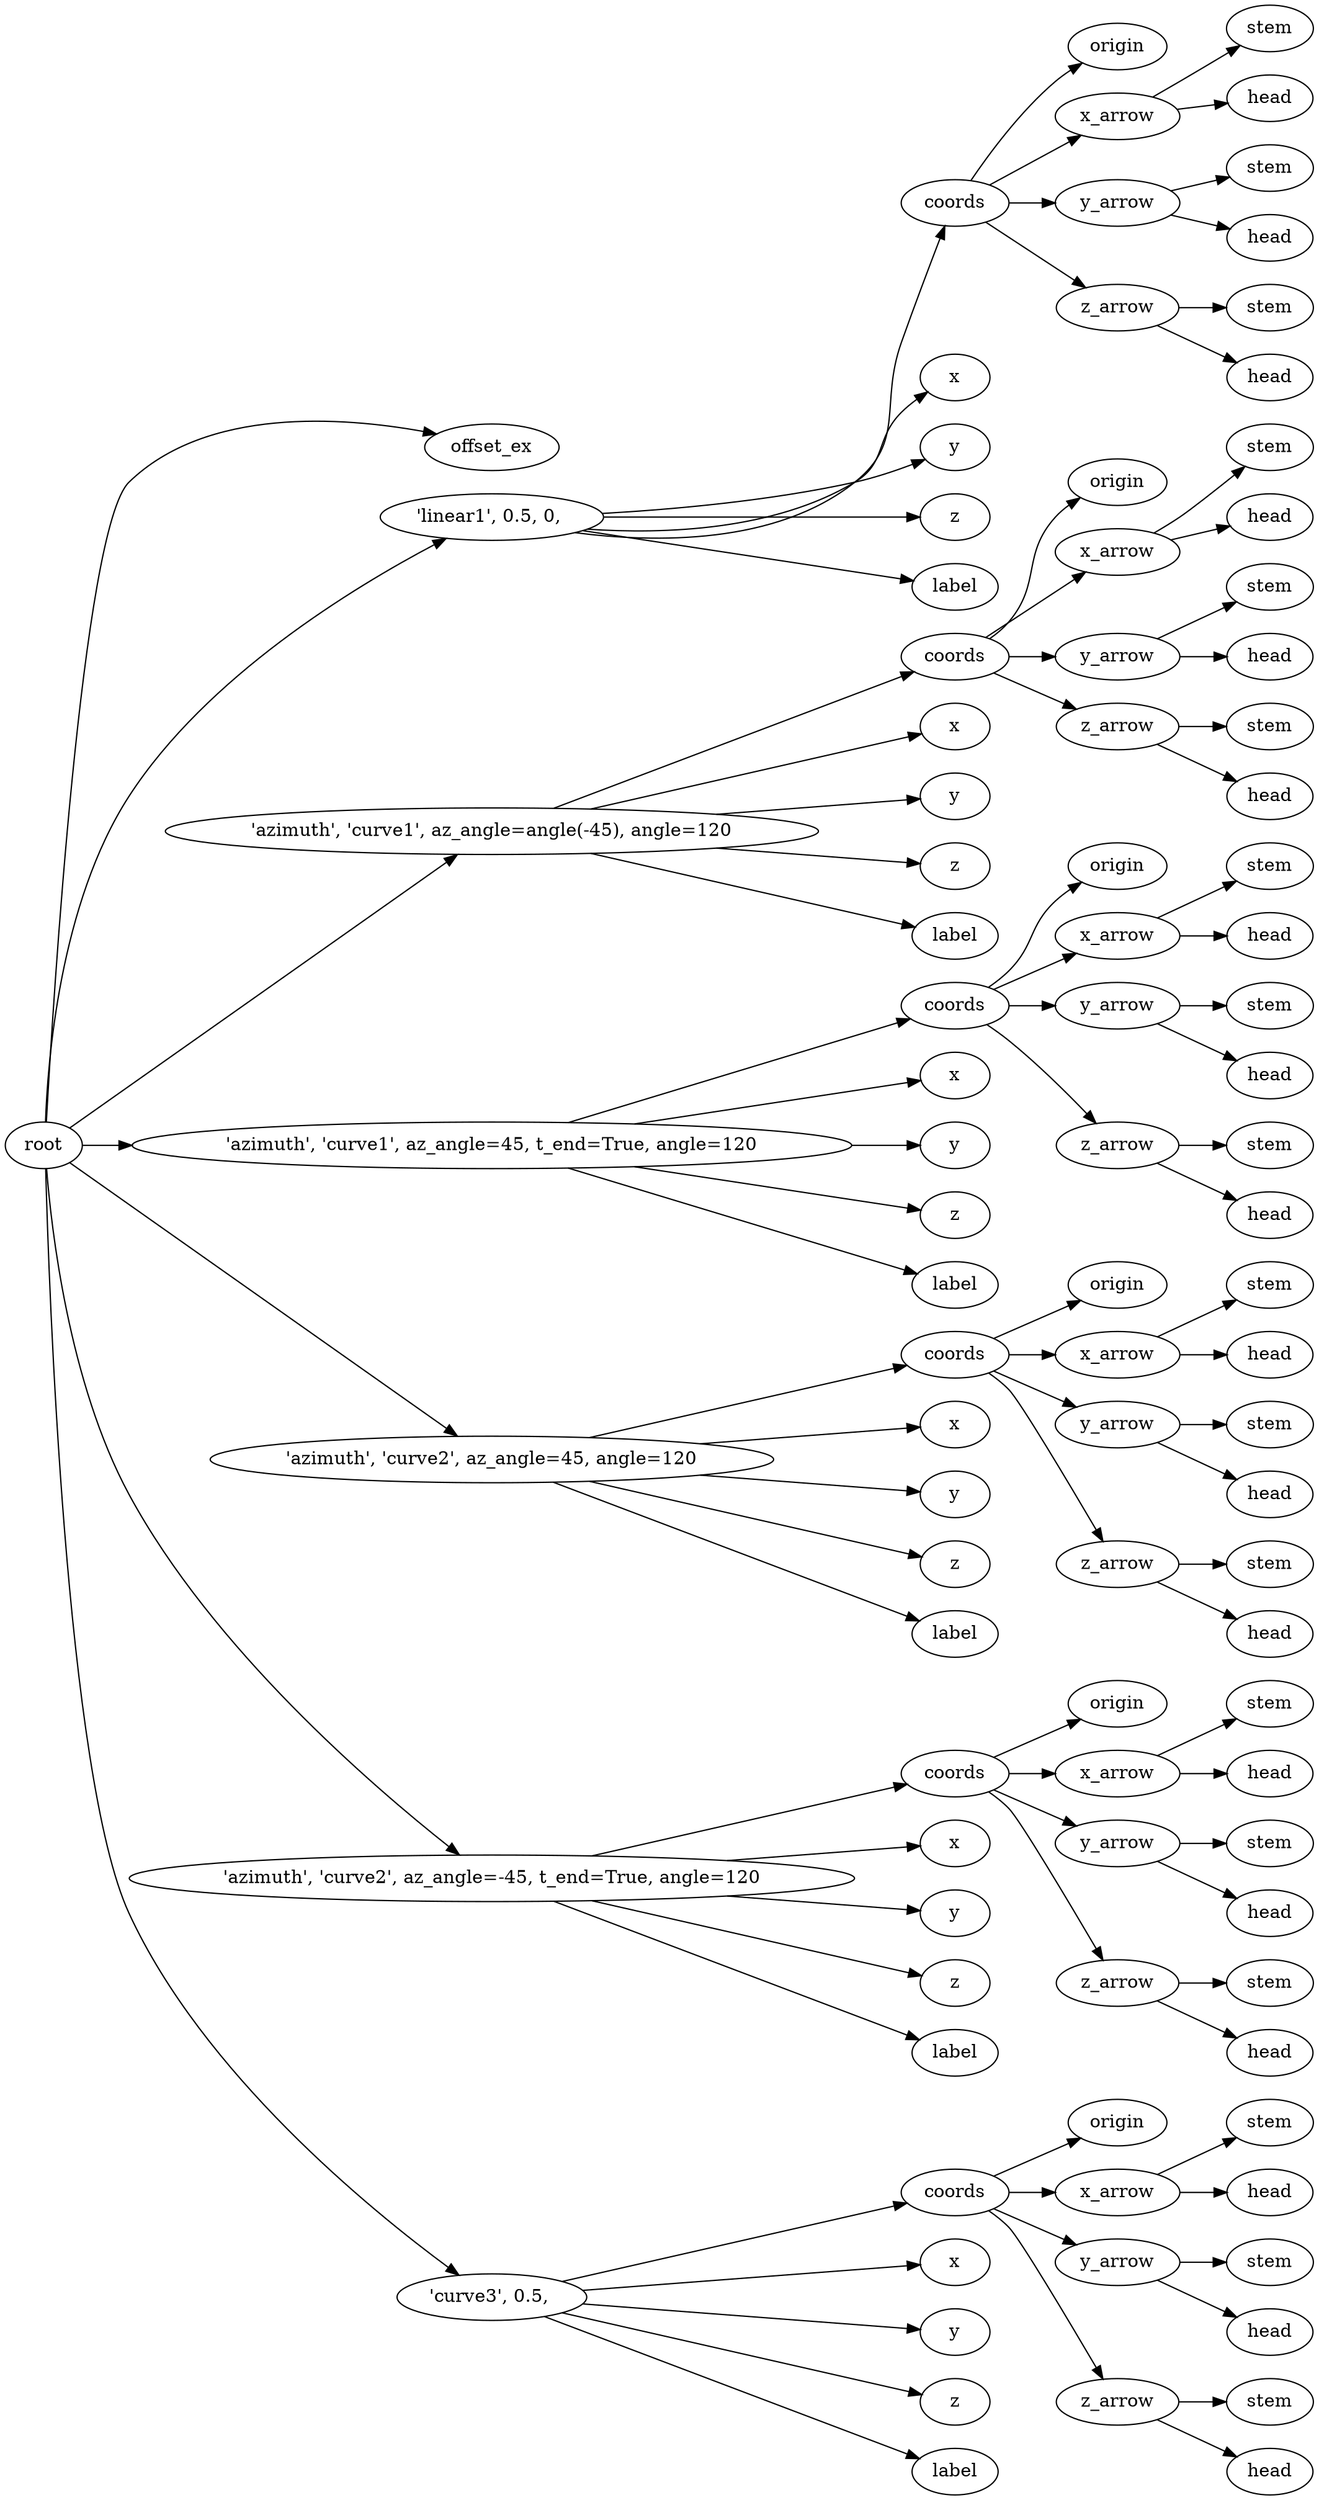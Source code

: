 digraph offset_ex {
	graph [rankdir=LR]
	root_2025 [label=root href="javascript:s=&quot;\(\)\nNone&quot;; console.log(s); alert(s);"]
	offset_ex_2026 [label=offset_ex href="javascript:s=&quot;\(&#x27;offset_ex&#x27;,\)\nRotateExtrude&quot;; console.log(s); alert(s);" tooltip=RotateExtrude]
	2027 [label="'linear1',\ 0\.5,\ 0,\ " href="javascript:s=&quot;\(&quot;&#x27;linear1&#x27;,\ 0\.5,\ 0,\ &quot;,\)\nAnnotatedCoordinates&quot;; console.log(s); alert(s);" tooltip=AnnotatedCoordinates]
	coords_2028 [label=coords href="javascript:s=&quot;\(&quot;&#x27;linear1&#x27;,\ 0\.5,\ 0,\ &quot;,\ &#x27;coords&#x27;\)\nCoordinates&quot;; console.log(s); alert(s);" tooltip=Coordinates]
	origin_2029 [label=origin href="javascript:s=&quot;\(&quot;&#x27;linear1&#x27;,\ 0\.5,\ 0,\ &quot;,\ &#x27;coords&#x27;,\ &#x27;origin&#x27;\)\nCoordinatesCage&quot;; console.log(s); alert(s);" tooltip=CoordinatesCage]
	x_arrow_2030 [label=x_arrow href="javascript:s=&quot;\(&quot;&#x27;linear1&#x27;,\ 0\.5,\ 0,\ &quot;,\ &#x27;coords&#x27;,\ &#x27;x_arrow&#x27;\)\nArrow&quot;; console.log(s); alert(s);" tooltip=Arrow]
	stem_2031 [label=stem href="javascript:s=&quot;\(&quot;&#x27;linear1&#x27;,\ 0\.5,\ 0,\ &quot;,\ &#x27;coords&#x27;,\ &#x27;x_arrow&#x27;,\ &#x27;stem&#x27;\)\nCone&quot;; console.log(s); alert(s);" tooltip=Cone]
	head_2032 [label=head href="javascript:s=&quot;\(&quot;&#x27;linear1&#x27;,\ 0\.5,\ 0,\ &quot;,\ &#x27;coords&#x27;,\ &#x27;x_arrow&#x27;,\ &#x27;head&#x27;\)\nCone&quot;; console.log(s); alert(s);" tooltip=Cone]
	y_arrow_2033 [label=y_arrow href="javascript:s=&quot;\(&quot;&#x27;linear1&#x27;,\ 0\.5,\ 0,\ &quot;,\ &#x27;coords&#x27;,\ &#x27;y_arrow&#x27;\)\nArrow&quot;; console.log(s); alert(s);" tooltip=Arrow]
	stem_2034 [label=stem href="javascript:s=&quot;\(&quot;&#x27;linear1&#x27;,\ 0\.5,\ 0,\ &quot;,\ &#x27;coords&#x27;,\ &#x27;y_arrow&#x27;,\ &#x27;stem&#x27;\)\nCone&quot;; console.log(s); alert(s);" tooltip=Cone]
	head_2035 [label=head href="javascript:s=&quot;\(&quot;&#x27;linear1&#x27;,\ 0\.5,\ 0,\ &quot;,\ &#x27;coords&#x27;,\ &#x27;y_arrow&#x27;,\ &#x27;head&#x27;\)\nCone&quot;; console.log(s); alert(s);" tooltip=Cone]
	z_arrow_2036 [label=z_arrow href="javascript:s=&quot;\(&quot;&#x27;linear1&#x27;,\ 0\.5,\ 0,\ &quot;,\ &#x27;coords&#x27;,\ &#x27;z_arrow&#x27;\)\nArrow&quot;; console.log(s); alert(s);" tooltip=Arrow]
	stem_2037 [label=stem href="javascript:s=&quot;\(&quot;&#x27;linear1&#x27;,\ 0\.5,\ 0,\ &quot;,\ &#x27;coords&#x27;,\ &#x27;z_arrow&#x27;,\ &#x27;stem&#x27;\)\nCone&quot;; console.log(s); alert(s);" tooltip=Cone]
	head_2038 [label=head href="javascript:s=&quot;\(&quot;&#x27;linear1&#x27;,\ 0\.5,\ 0,\ &quot;,\ &#x27;coords&#x27;,\ &#x27;z_arrow&#x27;,\ &#x27;head&#x27;\)\nCone&quot;; console.log(s); alert(s);" tooltip=Cone]
	x_2039 [label=x href="javascript:s=&quot;\(&quot;&#x27;linear1&#x27;,\ 0\.5,\ 0,\ &quot;,\ &#x27;x&#x27;\)\nText&quot;; console.log(s); alert(s);" tooltip=Text]
	y_2040 [label=y href="javascript:s=&quot;\(&quot;&#x27;linear1&#x27;,\ 0\.5,\ 0,\ &quot;,\ &#x27;y&#x27;\)\nText&quot;; console.log(s); alert(s);" tooltip=Text]
	z_2041 [label=z href="javascript:s=&quot;\(&quot;&#x27;linear1&#x27;,\ 0\.5,\ 0,\ &quot;,\ &#x27;z&#x27;\)\nText&quot;; console.log(s); alert(s);" tooltip=Text]
	label_2042 [label=label href="javascript:s=&quot;\(&quot;&#x27;linear1&#x27;,\ 0\.5,\ 0,\ &quot;,\ &#x27;label&#x27;\)\nText&quot;; console.log(s); alert(s);" tooltip=Text]
	2043 [label="'azimuth',\ 'curve1',\ az_angle=angle\(\-45\),\ angle=120" href="javascript:s=&quot;\(&quot;&#x27;azimuth&#x27;,\ &#x27;curve1&#x27;,\ az_angle=angle\(\-45\),\ angle=120&quot;,\)\nAnnotatedCoordinates&quot;; console.log(s); alert(s);" tooltip=AnnotatedCoordinates]
	coords_2044 [label=coords href="javascript:s=&quot;\(&quot;&#x27;azimuth&#x27;,\ &#x27;curve1&#x27;,\ az_angle=angle\(\-45\),\ angle=120&quot;,\ &#x27;coords&#x27;\)\nCoordinates&quot;; console.log(s); alert(s);" tooltip=Coordinates]
	origin_2045 [label=origin href="javascript:s=&quot;\(&quot;&#x27;azimuth&#x27;,\ &#x27;curve1&#x27;,\ az_angle=angle\(\-45\),\ angle=120&quot;,\ &#x27;coords&#x27;,\ &#x27;origin&#x27;\)\nCoordinatesCage&quot;; console.log(s); alert(s);" tooltip=CoordinatesCage]
	x_arrow_2046 [label=x_arrow href="javascript:s=&quot;\(&quot;&#x27;azimuth&#x27;,\ &#x27;curve1&#x27;,\ az_angle=angle\(\-45\),\ angle=120&quot;,\ &#x27;coords&#x27;,\ &#x27;x_arrow&#x27;\)\nArrow&quot;; console.log(s); alert(s);" tooltip=Arrow]
	stem_2047 [label=stem href="javascript:s=&quot;\(&quot;&#x27;azimuth&#x27;,\ &#x27;curve1&#x27;,\ az_angle=angle\(\-45\),\ angle=120&quot;,\ &#x27;coords&#x27;,\ &#x27;x_arrow&#x27;,\ &#x27;stem&#x27;\)\nCone&quot;; console.log(s); alert(s);" tooltip=Cone]
	head_2048 [label=head href="javascript:s=&quot;\(&quot;&#x27;azimuth&#x27;,\ &#x27;curve1&#x27;,\ az_angle=angle\(\-45\),\ angle=120&quot;,\ &#x27;coords&#x27;,\ &#x27;x_arrow&#x27;,\ &#x27;head&#x27;\)\nCone&quot;; console.log(s); alert(s);" tooltip=Cone]
	y_arrow_2049 [label=y_arrow href="javascript:s=&quot;\(&quot;&#x27;azimuth&#x27;,\ &#x27;curve1&#x27;,\ az_angle=angle\(\-45\),\ angle=120&quot;,\ &#x27;coords&#x27;,\ &#x27;y_arrow&#x27;\)\nArrow&quot;; console.log(s); alert(s);" tooltip=Arrow]
	stem_2050 [label=stem href="javascript:s=&quot;\(&quot;&#x27;azimuth&#x27;,\ &#x27;curve1&#x27;,\ az_angle=angle\(\-45\),\ angle=120&quot;,\ &#x27;coords&#x27;,\ &#x27;y_arrow&#x27;,\ &#x27;stem&#x27;\)\nCone&quot;; console.log(s); alert(s);" tooltip=Cone]
	head_2051 [label=head href="javascript:s=&quot;\(&quot;&#x27;azimuth&#x27;,\ &#x27;curve1&#x27;,\ az_angle=angle\(\-45\),\ angle=120&quot;,\ &#x27;coords&#x27;,\ &#x27;y_arrow&#x27;,\ &#x27;head&#x27;\)\nCone&quot;; console.log(s); alert(s);" tooltip=Cone]
	z_arrow_2052 [label=z_arrow href="javascript:s=&quot;\(&quot;&#x27;azimuth&#x27;,\ &#x27;curve1&#x27;,\ az_angle=angle\(\-45\),\ angle=120&quot;,\ &#x27;coords&#x27;,\ &#x27;z_arrow&#x27;\)\nArrow&quot;; console.log(s); alert(s);" tooltip=Arrow]
	stem_2053 [label=stem href="javascript:s=&quot;\(&quot;&#x27;azimuth&#x27;,\ &#x27;curve1&#x27;,\ az_angle=angle\(\-45\),\ angle=120&quot;,\ &#x27;coords&#x27;,\ &#x27;z_arrow&#x27;,\ &#x27;stem&#x27;\)\nCone&quot;; console.log(s); alert(s);" tooltip=Cone]
	head_2054 [label=head href="javascript:s=&quot;\(&quot;&#x27;azimuth&#x27;,\ &#x27;curve1&#x27;,\ az_angle=angle\(\-45\),\ angle=120&quot;,\ &#x27;coords&#x27;,\ &#x27;z_arrow&#x27;,\ &#x27;head&#x27;\)\nCone&quot;; console.log(s); alert(s);" tooltip=Cone]
	x_2055 [label=x href="javascript:s=&quot;\(&quot;&#x27;azimuth&#x27;,\ &#x27;curve1&#x27;,\ az_angle=angle\(\-45\),\ angle=120&quot;,\ &#x27;x&#x27;\)\nText&quot;; console.log(s); alert(s);" tooltip=Text]
	y_2056 [label=y href="javascript:s=&quot;\(&quot;&#x27;azimuth&#x27;,\ &#x27;curve1&#x27;,\ az_angle=angle\(\-45\),\ angle=120&quot;,\ &#x27;y&#x27;\)\nText&quot;; console.log(s); alert(s);" tooltip=Text]
	z_2057 [label=z href="javascript:s=&quot;\(&quot;&#x27;azimuth&#x27;,\ &#x27;curve1&#x27;,\ az_angle=angle\(\-45\),\ angle=120&quot;,\ &#x27;z&#x27;\)\nText&quot;; console.log(s); alert(s);" tooltip=Text]
	label_2058 [label=label href="javascript:s=&quot;\(&quot;&#x27;azimuth&#x27;,\ &#x27;curve1&#x27;,\ az_angle=angle\(\-45\),\ angle=120&quot;,\ &#x27;label&#x27;\)\nText&quot;; console.log(s); alert(s);" tooltip=Text]
	2059 [label="'azimuth',\ 'curve1',\ az_angle=45,\ t_end=True,\ angle=120" href="javascript:s=&quot;\(&quot;&#x27;azimuth&#x27;,\ &#x27;curve1&#x27;,\ az_angle=45,\ t_end=True,\ angle=120&quot;,\)\nAnnotatedCoordinates&quot;; console.log(s); alert(s);" tooltip=AnnotatedCoordinates]
	coords_2060 [label=coords href="javascript:s=&quot;\(&quot;&#x27;azimuth&#x27;,\ &#x27;curve1&#x27;,\ az_angle=45,\ t_end=True,\ angle=120&quot;,\ &#x27;coords&#x27;\)\nCoordinates&quot;; console.log(s); alert(s);" tooltip=Coordinates]
	origin_2061 [label=origin href="javascript:s=&quot;\(&quot;&#x27;azimuth&#x27;,\ &#x27;curve1&#x27;,\ az_angle=45,\ t_end=True,\ angle=120&quot;,\ &#x27;coords&#x27;,\ &#x27;origin&#x27;\)\nCoordinatesCage&quot;; console.log(s); alert(s);" tooltip=CoordinatesCage]
	x_arrow_2062 [label=x_arrow href="javascript:s=&quot;\(&quot;&#x27;azimuth&#x27;,\ &#x27;curve1&#x27;,\ az_angle=45,\ t_end=True,\ angle=120&quot;,\ &#x27;coords&#x27;,\ &#x27;x_arrow&#x27;\)\nArrow&quot;; console.log(s); alert(s);" tooltip=Arrow]
	stem_2063 [label=stem href="javascript:s=&quot;\(&quot;&#x27;azimuth&#x27;,\ &#x27;curve1&#x27;,\ az_angle=45,\ t_end=True,\ angle=120&quot;,\ &#x27;coords&#x27;,\ &#x27;x_arrow&#x27;,\ &#x27;stem&#x27;\)\nCone&quot;; console.log(s); alert(s);" tooltip=Cone]
	head_2064 [label=head href="javascript:s=&quot;\(&quot;&#x27;azimuth&#x27;,\ &#x27;curve1&#x27;,\ az_angle=45,\ t_end=True,\ angle=120&quot;,\ &#x27;coords&#x27;,\ &#x27;x_arrow&#x27;,\ &#x27;head&#x27;\)\nCone&quot;; console.log(s); alert(s);" tooltip=Cone]
	y_arrow_2065 [label=y_arrow href="javascript:s=&quot;\(&quot;&#x27;azimuth&#x27;,\ &#x27;curve1&#x27;,\ az_angle=45,\ t_end=True,\ angle=120&quot;,\ &#x27;coords&#x27;,\ &#x27;y_arrow&#x27;\)\nArrow&quot;; console.log(s); alert(s);" tooltip=Arrow]
	stem_2066 [label=stem href="javascript:s=&quot;\(&quot;&#x27;azimuth&#x27;,\ &#x27;curve1&#x27;,\ az_angle=45,\ t_end=True,\ angle=120&quot;,\ &#x27;coords&#x27;,\ &#x27;y_arrow&#x27;,\ &#x27;stem&#x27;\)\nCone&quot;; console.log(s); alert(s);" tooltip=Cone]
	head_2067 [label=head href="javascript:s=&quot;\(&quot;&#x27;azimuth&#x27;,\ &#x27;curve1&#x27;,\ az_angle=45,\ t_end=True,\ angle=120&quot;,\ &#x27;coords&#x27;,\ &#x27;y_arrow&#x27;,\ &#x27;head&#x27;\)\nCone&quot;; console.log(s); alert(s);" tooltip=Cone]
	z_arrow_2068 [label=z_arrow href="javascript:s=&quot;\(&quot;&#x27;azimuth&#x27;,\ &#x27;curve1&#x27;,\ az_angle=45,\ t_end=True,\ angle=120&quot;,\ &#x27;coords&#x27;,\ &#x27;z_arrow&#x27;\)\nArrow&quot;; console.log(s); alert(s);" tooltip=Arrow]
	stem_2069 [label=stem href="javascript:s=&quot;\(&quot;&#x27;azimuth&#x27;,\ &#x27;curve1&#x27;,\ az_angle=45,\ t_end=True,\ angle=120&quot;,\ &#x27;coords&#x27;,\ &#x27;z_arrow&#x27;,\ &#x27;stem&#x27;\)\nCone&quot;; console.log(s); alert(s);" tooltip=Cone]
	head_2070 [label=head href="javascript:s=&quot;\(&quot;&#x27;azimuth&#x27;,\ &#x27;curve1&#x27;,\ az_angle=45,\ t_end=True,\ angle=120&quot;,\ &#x27;coords&#x27;,\ &#x27;z_arrow&#x27;,\ &#x27;head&#x27;\)\nCone&quot;; console.log(s); alert(s);" tooltip=Cone]
	x_2071 [label=x href="javascript:s=&quot;\(&quot;&#x27;azimuth&#x27;,\ &#x27;curve1&#x27;,\ az_angle=45,\ t_end=True,\ angle=120&quot;,\ &#x27;x&#x27;\)\nText&quot;; console.log(s); alert(s);" tooltip=Text]
	y_2072 [label=y href="javascript:s=&quot;\(&quot;&#x27;azimuth&#x27;,\ &#x27;curve1&#x27;,\ az_angle=45,\ t_end=True,\ angle=120&quot;,\ &#x27;y&#x27;\)\nText&quot;; console.log(s); alert(s);" tooltip=Text]
	z_2073 [label=z href="javascript:s=&quot;\(&quot;&#x27;azimuth&#x27;,\ &#x27;curve1&#x27;,\ az_angle=45,\ t_end=True,\ angle=120&quot;,\ &#x27;z&#x27;\)\nText&quot;; console.log(s); alert(s);" tooltip=Text]
	label_2074 [label=label href="javascript:s=&quot;\(&quot;&#x27;azimuth&#x27;,\ &#x27;curve1&#x27;,\ az_angle=45,\ t_end=True,\ angle=120&quot;,\ &#x27;label&#x27;\)\nText&quot;; console.log(s); alert(s);" tooltip=Text]
	2075 [label="'azimuth',\ 'curve2',\ az_angle=45,\ angle=120" href="javascript:s=&quot;\(&quot;&#x27;azimuth&#x27;,\ &#x27;curve2&#x27;,\ az_angle=45,\ angle=120&quot;,\)\nAnnotatedCoordinates&quot;; console.log(s); alert(s);" tooltip=AnnotatedCoordinates]
	coords_2076 [label=coords href="javascript:s=&quot;\(&quot;&#x27;azimuth&#x27;,\ &#x27;curve2&#x27;,\ az_angle=45,\ angle=120&quot;,\ &#x27;coords&#x27;\)\nCoordinates&quot;; console.log(s); alert(s);" tooltip=Coordinates]
	origin_2077 [label=origin href="javascript:s=&quot;\(&quot;&#x27;azimuth&#x27;,\ &#x27;curve2&#x27;,\ az_angle=45,\ angle=120&quot;,\ &#x27;coords&#x27;,\ &#x27;origin&#x27;\)\nCoordinatesCage&quot;; console.log(s); alert(s);" tooltip=CoordinatesCage]
	x_arrow_2078 [label=x_arrow href="javascript:s=&quot;\(&quot;&#x27;azimuth&#x27;,\ &#x27;curve2&#x27;,\ az_angle=45,\ angle=120&quot;,\ &#x27;coords&#x27;,\ &#x27;x_arrow&#x27;\)\nArrow&quot;; console.log(s); alert(s);" tooltip=Arrow]
	stem_2079 [label=stem href="javascript:s=&quot;\(&quot;&#x27;azimuth&#x27;,\ &#x27;curve2&#x27;,\ az_angle=45,\ angle=120&quot;,\ &#x27;coords&#x27;,\ &#x27;x_arrow&#x27;,\ &#x27;stem&#x27;\)\nCone&quot;; console.log(s); alert(s);" tooltip=Cone]
	head_2080 [label=head href="javascript:s=&quot;\(&quot;&#x27;azimuth&#x27;,\ &#x27;curve2&#x27;,\ az_angle=45,\ angle=120&quot;,\ &#x27;coords&#x27;,\ &#x27;x_arrow&#x27;,\ &#x27;head&#x27;\)\nCone&quot;; console.log(s); alert(s);" tooltip=Cone]
	y_arrow_2081 [label=y_arrow href="javascript:s=&quot;\(&quot;&#x27;azimuth&#x27;,\ &#x27;curve2&#x27;,\ az_angle=45,\ angle=120&quot;,\ &#x27;coords&#x27;,\ &#x27;y_arrow&#x27;\)\nArrow&quot;; console.log(s); alert(s);" tooltip=Arrow]
	stem_2082 [label=stem href="javascript:s=&quot;\(&quot;&#x27;azimuth&#x27;,\ &#x27;curve2&#x27;,\ az_angle=45,\ angle=120&quot;,\ &#x27;coords&#x27;,\ &#x27;y_arrow&#x27;,\ &#x27;stem&#x27;\)\nCone&quot;; console.log(s); alert(s);" tooltip=Cone]
	head_2083 [label=head href="javascript:s=&quot;\(&quot;&#x27;azimuth&#x27;,\ &#x27;curve2&#x27;,\ az_angle=45,\ angle=120&quot;,\ &#x27;coords&#x27;,\ &#x27;y_arrow&#x27;,\ &#x27;head&#x27;\)\nCone&quot;; console.log(s); alert(s);" tooltip=Cone]
	z_arrow_2084 [label=z_arrow href="javascript:s=&quot;\(&quot;&#x27;azimuth&#x27;,\ &#x27;curve2&#x27;,\ az_angle=45,\ angle=120&quot;,\ &#x27;coords&#x27;,\ &#x27;z_arrow&#x27;\)\nArrow&quot;; console.log(s); alert(s);" tooltip=Arrow]
	stem_2085 [label=stem href="javascript:s=&quot;\(&quot;&#x27;azimuth&#x27;,\ &#x27;curve2&#x27;,\ az_angle=45,\ angle=120&quot;,\ &#x27;coords&#x27;,\ &#x27;z_arrow&#x27;,\ &#x27;stem&#x27;\)\nCone&quot;; console.log(s); alert(s);" tooltip=Cone]
	head_2086 [label=head href="javascript:s=&quot;\(&quot;&#x27;azimuth&#x27;,\ &#x27;curve2&#x27;,\ az_angle=45,\ angle=120&quot;,\ &#x27;coords&#x27;,\ &#x27;z_arrow&#x27;,\ &#x27;head&#x27;\)\nCone&quot;; console.log(s); alert(s);" tooltip=Cone]
	x_2087 [label=x href="javascript:s=&quot;\(&quot;&#x27;azimuth&#x27;,\ &#x27;curve2&#x27;,\ az_angle=45,\ angle=120&quot;,\ &#x27;x&#x27;\)\nText&quot;; console.log(s); alert(s);" tooltip=Text]
	y_2088 [label=y href="javascript:s=&quot;\(&quot;&#x27;azimuth&#x27;,\ &#x27;curve2&#x27;,\ az_angle=45,\ angle=120&quot;,\ &#x27;y&#x27;\)\nText&quot;; console.log(s); alert(s);" tooltip=Text]
	z_2089 [label=z href="javascript:s=&quot;\(&quot;&#x27;azimuth&#x27;,\ &#x27;curve2&#x27;,\ az_angle=45,\ angle=120&quot;,\ &#x27;z&#x27;\)\nText&quot;; console.log(s); alert(s);" tooltip=Text]
	label_2090 [label=label href="javascript:s=&quot;\(&quot;&#x27;azimuth&#x27;,\ &#x27;curve2&#x27;,\ az_angle=45,\ angle=120&quot;,\ &#x27;label&#x27;\)\nText&quot;; console.log(s); alert(s);" tooltip=Text]
	2091 [label="'azimuth',\ 'curve2',\ az_angle=\-45,\ t_end=True,\ angle=120" href="javascript:s=&quot;\(&quot;&#x27;azimuth&#x27;,\ &#x27;curve2&#x27;,\ az_angle=\-45,\ t_end=True,\ angle=120&quot;,\)\nAnnotatedCoordinates&quot;; console.log(s); alert(s);" tooltip=AnnotatedCoordinates]
	coords_2092 [label=coords href="javascript:s=&quot;\(&quot;&#x27;azimuth&#x27;,\ &#x27;curve2&#x27;,\ az_angle=\-45,\ t_end=True,\ angle=120&quot;,\ &#x27;coords&#x27;\)\nCoordinates&quot;; console.log(s); alert(s);" tooltip=Coordinates]
	origin_2093 [label=origin href="javascript:s=&quot;\(&quot;&#x27;azimuth&#x27;,\ &#x27;curve2&#x27;,\ az_angle=\-45,\ t_end=True,\ angle=120&quot;,\ &#x27;coords&#x27;,\ &#x27;origin&#x27;\)\nCoordinatesCage&quot;; console.log(s); alert(s);" tooltip=CoordinatesCage]
	x_arrow_2094 [label=x_arrow href="javascript:s=&quot;\(&quot;&#x27;azimuth&#x27;,\ &#x27;curve2&#x27;,\ az_angle=\-45,\ t_end=True,\ angle=120&quot;,\ &#x27;coords&#x27;,\ &#x27;x_arrow&#x27;\)\nArrow&quot;; console.log(s); alert(s);" tooltip=Arrow]
	stem_2095 [label=stem href="javascript:s=&quot;\(&quot;&#x27;azimuth&#x27;,\ &#x27;curve2&#x27;,\ az_angle=\-45,\ t_end=True,\ angle=120&quot;,\ &#x27;coords&#x27;,\ &#x27;x_arrow&#x27;,\ &#x27;stem&#x27;\)\nCone&quot;; console.log(s); alert(s);" tooltip=Cone]
	head_2096 [label=head href="javascript:s=&quot;\(&quot;&#x27;azimuth&#x27;,\ &#x27;curve2&#x27;,\ az_angle=\-45,\ t_end=True,\ angle=120&quot;,\ &#x27;coords&#x27;,\ &#x27;x_arrow&#x27;,\ &#x27;head&#x27;\)\nCone&quot;; console.log(s); alert(s);" tooltip=Cone]
	y_arrow_2097 [label=y_arrow href="javascript:s=&quot;\(&quot;&#x27;azimuth&#x27;,\ &#x27;curve2&#x27;,\ az_angle=\-45,\ t_end=True,\ angle=120&quot;,\ &#x27;coords&#x27;,\ &#x27;y_arrow&#x27;\)\nArrow&quot;; console.log(s); alert(s);" tooltip=Arrow]
	stem_2098 [label=stem href="javascript:s=&quot;\(&quot;&#x27;azimuth&#x27;,\ &#x27;curve2&#x27;,\ az_angle=\-45,\ t_end=True,\ angle=120&quot;,\ &#x27;coords&#x27;,\ &#x27;y_arrow&#x27;,\ &#x27;stem&#x27;\)\nCone&quot;; console.log(s); alert(s);" tooltip=Cone]
	head_2099 [label=head href="javascript:s=&quot;\(&quot;&#x27;azimuth&#x27;,\ &#x27;curve2&#x27;,\ az_angle=\-45,\ t_end=True,\ angle=120&quot;,\ &#x27;coords&#x27;,\ &#x27;y_arrow&#x27;,\ &#x27;head&#x27;\)\nCone&quot;; console.log(s); alert(s);" tooltip=Cone]
	z_arrow_2100 [label=z_arrow href="javascript:s=&quot;\(&quot;&#x27;azimuth&#x27;,\ &#x27;curve2&#x27;,\ az_angle=\-45,\ t_end=True,\ angle=120&quot;,\ &#x27;coords&#x27;,\ &#x27;z_arrow&#x27;\)\nArrow&quot;; console.log(s); alert(s);" tooltip=Arrow]
	stem_2101 [label=stem href="javascript:s=&quot;\(&quot;&#x27;azimuth&#x27;,\ &#x27;curve2&#x27;,\ az_angle=\-45,\ t_end=True,\ angle=120&quot;,\ &#x27;coords&#x27;,\ &#x27;z_arrow&#x27;,\ &#x27;stem&#x27;\)\nCone&quot;; console.log(s); alert(s);" tooltip=Cone]
	head_2102 [label=head href="javascript:s=&quot;\(&quot;&#x27;azimuth&#x27;,\ &#x27;curve2&#x27;,\ az_angle=\-45,\ t_end=True,\ angle=120&quot;,\ &#x27;coords&#x27;,\ &#x27;z_arrow&#x27;,\ &#x27;head&#x27;\)\nCone&quot;; console.log(s); alert(s);" tooltip=Cone]
	x_2103 [label=x href="javascript:s=&quot;\(&quot;&#x27;azimuth&#x27;,\ &#x27;curve2&#x27;,\ az_angle=\-45,\ t_end=True,\ angle=120&quot;,\ &#x27;x&#x27;\)\nText&quot;; console.log(s); alert(s);" tooltip=Text]
	y_2104 [label=y href="javascript:s=&quot;\(&quot;&#x27;azimuth&#x27;,\ &#x27;curve2&#x27;,\ az_angle=\-45,\ t_end=True,\ angle=120&quot;,\ &#x27;y&#x27;\)\nText&quot;; console.log(s); alert(s);" tooltip=Text]
	z_2105 [label=z href="javascript:s=&quot;\(&quot;&#x27;azimuth&#x27;,\ &#x27;curve2&#x27;,\ az_angle=\-45,\ t_end=True,\ angle=120&quot;,\ &#x27;z&#x27;\)\nText&quot;; console.log(s); alert(s);" tooltip=Text]
	label_2106 [label=label href="javascript:s=&quot;\(&quot;&#x27;azimuth&#x27;,\ &#x27;curve2&#x27;,\ az_angle=\-45,\ t_end=True,\ angle=120&quot;,\ &#x27;label&#x27;\)\nText&quot;; console.log(s); alert(s);" tooltip=Text]
	2107 [label="'curve3',\ 0\.5,\ " href="javascript:s=&quot;\(&quot;&#x27;curve3&#x27;,\ 0\.5,\ &quot;,\)\nAnnotatedCoordinates&quot;; console.log(s); alert(s);" tooltip=AnnotatedCoordinates]
	coords_2108 [label=coords href="javascript:s=&quot;\(&quot;&#x27;curve3&#x27;,\ 0\.5,\ &quot;,\ &#x27;coords&#x27;\)\nCoordinates&quot;; console.log(s); alert(s);" tooltip=Coordinates]
	origin_2109 [label=origin href="javascript:s=&quot;\(&quot;&#x27;curve3&#x27;,\ 0\.5,\ &quot;,\ &#x27;coords&#x27;,\ &#x27;origin&#x27;\)\nCoordinatesCage&quot;; console.log(s); alert(s);" tooltip=CoordinatesCage]
	x_arrow_2110 [label=x_arrow href="javascript:s=&quot;\(&quot;&#x27;curve3&#x27;,\ 0\.5,\ &quot;,\ &#x27;coords&#x27;,\ &#x27;x_arrow&#x27;\)\nArrow&quot;; console.log(s); alert(s);" tooltip=Arrow]
	stem_2111 [label=stem href="javascript:s=&quot;\(&quot;&#x27;curve3&#x27;,\ 0\.5,\ &quot;,\ &#x27;coords&#x27;,\ &#x27;x_arrow&#x27;,\ &#x27;stem&#x27;\)\nCone&quot;; console.log(s); alert(s);" tooltip=Cone]
	head_2112 [label=head href="javascript:s=&quot;\(&quot;&#x27;curve3&#x27;,\ 0\.5,\ &quot;,\ &#x27;coords&#x27;,\ &#x27;x_arrow&#x27;,\ &#x27;head&#x27;\)\nCone&quot;; console.log(s); alert(s);" tooltip=Cone]
	y_arrow_2113 [label=y_arrow href="javascript:s=&quot;\(&quot;&#x27;curve3&#x27;,\ 0\.5,\ &quot;,\ &#x27;coords&#x27;,\ &#x27;y_arrow&#x27;\)\nArrow&quot;; console.log(s); alert(s);" tooltip=Arrow]
	stem_2114 [label=stem href="javascript:s=&quot;\(&quot;&#x27;curve3&#x27;,\ 0\.5,\ &quot;,\ &#x27;coords&#x27;,\ &#x27;y_arrow&#x27;,\ &#x27;stem&#x27;\)\nCone&quot;; console.log(s); alert(s);" tooltip=Cone]
	head_2115 [label=head href="javascript:s=&quot;\(&quot;&#x27;curve3&#x27;,\ 0\.5,\ &quot;,\ &#x27;coords&#x27;,\ &#x27;y_arrow&#x27;,\ &#x27;head&#x27;\)\nCone&quot;; console.log(s); alert(s);" tooltip=Cone]
	z_arrow_2116 [label=z_arrow href="javascript:s=&quot;\(&quot;&#x27;curve3&#x27;,\ 0\.5,\ &quot;,\ &#x27;coords&#x27;,\ &#x27;z_arrow&#x27;\)\nArrow&quot;; console.log(s); alert(s);" tooltip=Arrow]
	stem_2117 [label=stem href="javascript:s=&quot;\(&quot;&#x27;curve3&#x27;,\ 0\.5,\ &quot;,\ &#x27;coords&#x27;,\ &#x27;z_arrow&#x27;,\ &#x27;stem&#x27;\)\nCone&quot;; console.log(s); alert(s);" tooltip=Cone]
	head_2118 [label=head href="javascript:s=&quot;\(&quot;&#x27;curve3&#x27;,\ 0\.5,\ &quot;,\ &#x27;coords&#x27;,\ &#x27;z_arrow&#x27;,\ &#x27;head&#x27;\)\nCone&quot;; console.log(s); alert(s);" tooltip=Cone]
	x_2119 [label=x href="javascript:s=&quot;\(&quot;&#x27;curve3&#x27;,\ 0\.5,\ &quot;,\ &#x27;x&#x27;\)\nText&quot;; console.log(s); alert(s);" tooltip=Text]
	y_2120 [label=y href="javascript:s=&quot;\(&quot;&#x27;curve3&#x27;,\ 0\.5,\ &quot;,\ &#x27;y&#x27;\)\nText&quot;; console.log(s); alert(s);" tooltip=Text]
	z_2121 [label=z href="javascript:s=&quot;\(&quot;&#x27;curve3&#x27;,\ 0\.5,\ &quot;,\ &#x27;z&#x27;\)\nText&quot;; console.log(s); alert(s);" tooltip=Text]
	label_2122 [label=label href="javascript:s=&quot;\(&quot;&#x27;curve3&#x27;,\ 0\.5,\ &quot;,\ &#x27;label&#x27;\)\nText&quot;; console.log(s); alert(s);" tooltip=Text]
	root_2025 -> offset_ex_2026
	root_2025 -> 2027
	2027 -> coords_2028
	coords_2028 -> origin_2029
	coords_2028 -> x_arrow_2030
	x_arrow_2030 -> stem_2031
	x_arrow_2030 -> head_2032
	coords_2028 -> y_arrow_2033
	y_arrow_2033 -> stem_2034
	y_arrow_2033 -> head_2035
	coords_2028 -> z_arrow_2036
	z_arrow_2036 -> stem_2037
	z_arrow_2036 -> head_2038
	2027 -> x_2039
	2027 -> y_2040
	2027 -> z_2041
	2027 -> label_2042
	root_2025 -> 2043
	2043 -> coords_2044
	coords_2044 -> origin_2045
	coords_2044 -> x_arrow_2046
	x_arrow_2046 -> stem_2047
	x_arrow_2046 -> head_2048
	coords_2044 -> y_arrow_2049
	y_arrow_2049 -> stem_2050
	y_arrow_2049 -> head_2051
	coords_2044 -> z_arrow_2052
	z_arrow_2052 -> stem_2053
	z_arrow_2052 -> head_2054
	2043 -> x_2055
	2043 -> y_2056
	2043 -> z_2057
	2043 -> label_2058
	root_2025 -> 2059
	2059 -> coords_2060
	coords_2060 -> origin_2061
	coords_2060 -> x_arrow_2062
	x_arrow_2062 -> stem_2063
	x_arrow_2062 -> head_2064
	coords_2060 -> y_arrow_2065
	y_arrow_2065 -> stem_2066
	y_arrow_2065 -> head_2067
	coords_2060 -> z_arrow_2068
	z_arrow_2068 -> stem_2069
	z_arrow_2068 -> head_2070
	2059 -> x_2071
	2059 -> y_2072
	2059 -> z_2073
	2059 -> label_2074
	root_2025 -> 2075
	2075 -> coords_2076
	coords_2076 -> origin_2077
	coords_2076 -> x_arrow_2078
	x_arrow_2078 -> stem_2079
	x_arrow_2078 -> head_2080
	coords_2076 -> y_arrow_2081
	y_arrow_2081 -> stem_2082
	y_arrow_2081 -> head_2083
	coords_2076 -> z_arrow_2084
	z_arrow_2084 -> stem_2085
	z_arrow_2084 -> head_2086
	2075 -> x_2087
	2075 -> y_2088
	2075 -> z_2089
	2075 -> label_2090
	root_2025 -> 2091
	2091 -> coords_2092
	coords_2092 -> origin_2093
	coords_2092 -> x_arrow_2094
	x_arrow_2094 -> stem_2095
	x_arrow_2094 -> head_2096
	coords_2092 -> y_arrow_2097
	y_arrow_2097 -> stem_2098
	y_arrow_2097 -> head_2099
	coords_2092 -> z_arrow_2100
	z_arrow_2100 -> stem_2101
	z_arrow_2100 -> head_2102
	2091 -> x_2103
	2091 -> y_2104
	2091 -> z_2105
	2091 -> label_2106
	root_2025 -> 2107
	2107 -> coords_2108
	coords_2108 -> origin_2109
	coords_2108 -> x_arrow_2110
	x_arrow_2110 -> stem_2111
	x_arrow_2110 -> head_2112
	coords_2108 -> y_arrow_2113
	y_arrow_2113 -> stem_2114
	y_arrow_2113 -> head_2115
	coords_2108 -> z_arrow_2116
	z_arrow_2116 -> stem_2117
	z_arrow_2116 -> head_2118
	2107 -> x_2119
	2107 -> y_2120
	2107 -> z_2121
	2107 -> label_2122
}
